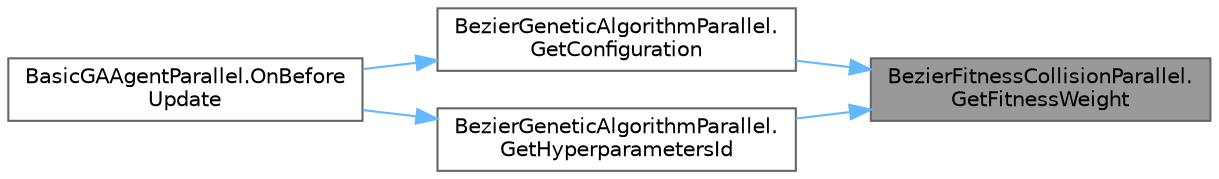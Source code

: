 digraph "BezierFitnessCollisionParallel.GetFitnessWeight"
{
 // LATEX_PDF_SIZE
  bgcolor="transparent";
  edge [fontname=Helvetica,fontsize=10,labelfontname=Helvetica,labelfontsize=10];
  node [fontname=Helvetica,fontsize=10,shape=box,height=0.2,width=0.4];
  rankdir="RL";
  Node1 [id="Node000001",label="BezierFitnessCollisionParallel.\lGetFitnessWeight",height=0.2,width=0.4,color="gray40", fillcolor="grey60", style="filled", fontcolor="black",tooltip="Getter for fitness weight."];
  Node1 -> Node2 [id="edge1_Node000001_Node000002",dir="back",color="steelblue1",style="solid",tooltip=" "];
  Node2 [id="Node000002",label="BezierGeneticAlgorithmParallel.\lGetConfiguration",height=0.2,width=0.4,color="grey40", fillcolor="white", style="filled",URL="$struct_bezier_genetic_algorithm_parallel.html#a3c7f4b932f7f029cf12698578ec02a65",tooltip="Creates a string capturing configuration of this GA."];
  Node2 -> Node3 [id="edge2_Node000002_Node000003",dir="back",color="steelblue1",style="solid",tooltip=" "];
  Node3 [id="Node000003",label="BasicGAAgentParallel.OnBefore\lUpdate",height=0.2,width=0.4,color="grey40", fillcolor="white", style="filled",URL="$class_basic_g_a_agent_parallel.html#ad1de461fd921e42f72037b2df6084636",tooltip="Scheduling GA and checking for destination arrival."];
  Node1 -> Node4 [id="edge3_Node000001_Node000004",dir="back",color="steelblue1",style="solid",tooltip=" "];
  Node4 [id="Node000004",label="BezierGeneticAlgorithmParallel.\lGetHyperparametersId",height=0.2,width=0.4,color="grey40", fillcolor="white", style="filled",URL="$struct_bezier_genetic_algorithm_parallel.html#ac7f2753d370f7ed777f0e42399ece872",tooltip="Getter for hyperparameters."];
  Node4 -> Node3 [id="edge4_Node000004_Node000003",dir="back",color="steelblue1",style="solid",tooltip=" "];
}
